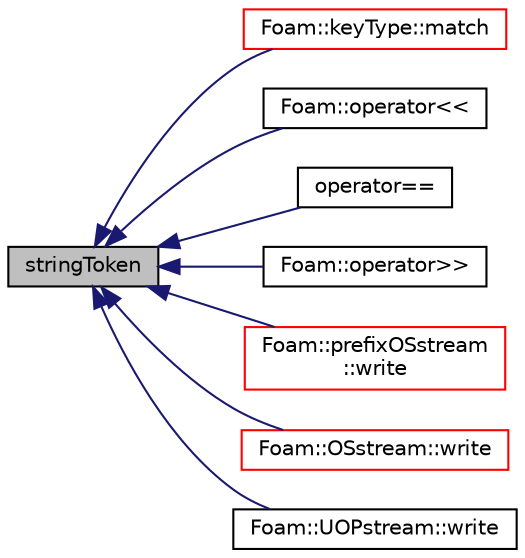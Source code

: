 digraph "stringToken"
{
  bgcolor="transparent";
  edge [fontname="Helvetica",fontsize="10",labelfontname="Helvetica",labelfontsize="10"];
  node [fontname="Helvetica",fontsize="10",shape=record];
  rankdir="LR";
  Node1 [label="stringToken",height=0.2,width=0.4,color="black", fillcolor="grey75", style="filled", fontcolor="black"];
  Node1 -> Node2 [dir="back",color="midnightblue",fontsize="10",style="solid",fontname="Helvetica"];
  Node2 [label="Foam::keyType::match",height=0.2,width=0.4,color="red",URL="$a01258.html#a8e8c7d37853e590db3b2349f111bed77",tooltip="Smart match as regular expression or as a string. "];
  Node1 -> Node3 [dir="back",color="midnightblue",fontsize="10",style="solid",fontname="Helvetica"];
  Node3 [label="Foam::operator\<\<",height=0.2,width=0.4,color="black",URL="$a10936.html#a609e356ecf969e67ae8ffc4d99dc9c64"];
  Node1 -> Node4 [dir="back",color="midnightblue",fontsize="10",style="solid",fontname="Helvetica"];
  Node4 [label="operator==",height=0.2,width=0.4,color="black",URL="$a02715.html#a50ea162b3ec01fcc31366f2babb52be1"];
  Node1 -> Node5 [dir="back",color="midnightblue",fontsize="10",style="solid",fontname="Helvetica"];
  Node5 [label="Foam::operator\>\>",height=0.2,width=0.4,color="black",URL="$a10936.html#a1ca9f6b67cbe53a166cb681c4d5068d0"];
  Node1 -> Node6 [dir="back",color="midnightblue",fontsize="10",style="solid",fontname="Helvetica"];
  Node6 [label="Foam::prefixOSstream\l::write",height=0.2,width=0.4,color="red",URL="$a01998.html#a52c3f56f115b2b9b1b7db001a3784003",tooltip="Write next token to stream. "];
  Node1 -> Node7 [dir="back",color="midnightblue",fontsize="10",style="solid",fontname="Helvetica"];
  Node7 [label="Foam::OSstream::write",height=0.2,width=0.4,color="red",URL="$a01781.html#a52c3f56f115b2b9b1b7db001a3784003",tooltip="Write next token to stream. "];
  Node1 -> Node8 [dir="back",color="midnightblue",fontsize="10",style="solid",fontname="Helvetica"];
  Node8 [label="Foam::UOPstream::write",height=0.2,width=0.4,color="black",URL="$a02877.html#a52c3f56f115b2b9b1b7db001a3784003",tooltip="Write next token to stream. "];
}

